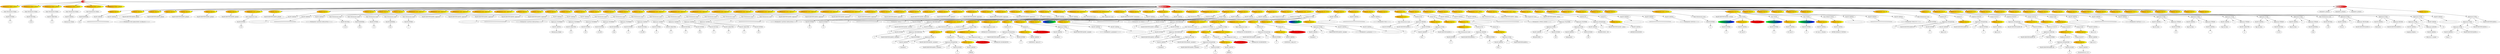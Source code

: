 digraph G { 
raiz[label="Raiz",style="filled", fillcolor="red:white"];
valordeclaracion0[label="Valor Declaracion Global"];
entero0[label="VALOR ENTERO"];
valordeclaracion0->entero0;
entero1[label="5"];
entero0->entero1;
declaracion1[label="Declaracion Global: global1",style="filled", fillcolor="orange:yellow"];
raiz->declaracion1;
declaracion1->valordeclaracion0;
valordeclaracion2[label="Valor Declaracion Global"];
decimal2[label="VALOR DECIMAL"];
valordeclaracion2->decimal2;
decimal3[label="10.45"];
decimal2->decimal3;
declaracion3[label="Declaracion Global: global2",style="filled", fillcolor="orange:yellow"];
raiz->declaracion3;
declaracion3->valordeclaracion2;
valordeclaracion4[label="Valor Declaracion Global"];
caracter4[label="VALOR CARACTER"];
valordeclaracion4->caracter4;
caracter5[label="A"];
caracter4->caracter5;
declaracion5[label="Declaracion Global: global3",style="filled", fillcolor="orange:yellow"];
raiz->declaracion5;
declaracion5->valordeclaracion4;
valordeclaracion6[label="Valor Declaracion Global"];
cadena6[label="VALOR CADENA"];
valordeclaracion6->cadena6;
cadena7[label="Declaracion Global"];
cadena6->cadena7;
declaracion7[label="Declaracion Global: global4",style="filled", fillcolor="orange:yellow"];
raiz->declaracion7;
declaracion7->valordeclaracion6;
valordeclaracion8[label="Valor Declaracion Global"];
bandera8[label="VALOR BANDERA"];
valordeclaracion8->bandera8;
bandera9[label="true"];
bandera8->bandera9;
declaracion9[label="Declaracion Global: global5",style="filled", fillcolor="orange:yellow"];
raiz->declaracion9;
declaracion9->valordeclaracion8;
declaracion10[label="Declaracion Global: global6",style="filled", fillcolor="orange:yellow"];
raiz->declaracion10;
main[label="Metodo Exec: main",style="filled", fillcolor="white:red"];
raiz->main;
imprimir0[label="Funcion Imprimir",style="filled", fillcolor="orange:yellow"];
main->imprimir0;
cadena10[label="VALOR CADENA"];
imprimir0->cadena10;
cadena11[label="*********************************************"];
cadena10->cadena11;
imprimir1[label="Funcion Imprimir",style="filled", fillcolor="orange:yellow"];
main->imprimir1;
cadena12[label="VALOR CADENA"];
imprimir1->cadena12;
cadena13[label="<<<<<PROBANDO DECLARACIONES GLOBALES>>>>>"];
cadena12->cadena13;
imprimir2[label="Funcion Imprimir",style="filled", fillcolor="orange:yellow"];
main->imprimir2;
identificador14[label="VALOR IDENTIFICADOR: global1"];
imprimir2->identificador14;
imprimir3[label="Funcion Imprimir",style="filled", fillcolor="orange:yellow"];
main->imprimir3;
identificador15[label="VALOR IDENTIFICADOR: global2"];
imprimir3->identificador15;
imprimir4[label="Funcion Imprimir",style="filled", fillcolor="orange:yellow"];
main->imprimir4;
identificador16[label="VALOR IDENTIFICADOR: global3"];
imprimir4->identificador16;
imprimir5[label="Funcion Imprimir",style="filled", fillcolor="orange:yellow"];
main->imprimir5;
identificador17[label="VALOR IDENTIFICADOR: global4"];
imprimir5->identificador17;
imprimir6[label="Funcion Imprimir",style="filled", fillcolor="orange:yellow"];
main->imprimir6;
identificador18[label="VALOR IDENTIFICADOR: global5"];
imprimir6->identificador18;
valorasignacion0[label="Valor Asignacion Local"];
entero19[label="VALOR ENTERO"];
valorasignacion0->entero19;
entero20[label="123"];
entero19->entero20;
asignacion1[label="Asignacion Local: global6",style="filled", fillcolor="orange:yellow"];
main->asignacion1;
asignacion1->valorasignacion0;
imprimir7[label="Funcion Imprimir",style="filled", fillcolor="orange:yellow"];
main->imprimir7;
identificador21[label="VALOR IDENTIFICADOR: global6"];
imprimir7->identificador21;
imprimir8[label="Funcion Imprimir",style="filled", fillcolor="orange:yellow"];
main->imprimir8;
cadena22[label="VALOR CADENA"];
imprimir8->cadena22;
cadena23[label="---------------------------------------------"];
cadena22->cadena23;
imprimir9[label="Funcion Imprimir",style="filled", fillcolor="orange:yellow"];
main->imprimir9;
imprimir10[label="Funcion Imprimir",style="filled", fillcolor="orange:yellow"];
main->imprimir10;
cadena24[label="VALOR CADENA"];
imprimir10->cadena24;
cadena25[label="*********************************************"];
cadena24->cadena25;
imprimir11[label="Funcion Imprimir",style="filled", fillcolor="orange:yellow"];
main->imprimir11;
cadena26[label="VALOR CADENA"];
imprimir11->cadena26;
cadena27[label="<<<<<PROBANDO CASTEOS IMPLICITOS>>>>>"];
cadena26->cadena27;
valordeclaracion11[label="Valor Declaracion Local"];
decimal28[label="VALOR DECIMAL"];
valordeclaracion11->decimal28;
decimal29[label="5.124"];
decimal28->decimal29;
declaracion12[label="Declaracion Local: implicito1",style="filled", fillcolor="orange:yellow"];
main->declaracion12;
declaracion12->valordeclaracion11;
valordeclaracion13[label="Valor Declaracion Local"];
bandera30[label="VALOR BANDERA"];
valordeclaracion13->bandera30;
bandera31[label="true"];
bandera30->bandera31;
declaracion14[label="Declaracion Local: implicito2",style="filled", fillcolor="orange:yellow"];
main->declaracion14;
declaracion14->valordeclaracion13;
valordeclaracion15[label="Valor Declaracion Local"];
entero32[label="VALOR ENTERO"];
valordeclaracion15->entero32;
entero33[label="10"];
entero32->entero33;
declaracion16[label="Declaracion Local: implicito3",style="filled", fillcolor="orange:yellow"];
main->declaracion16;
declaracion16->valordeclaracion15;
valordeclaracion17[label="Valor Declaracion Local"];
bandera34[label="VALOR BANDERA"];
valordeclaracion17->bandera34;
bandera35[label="true"];
bandera34->bandera35;
declaracion18[label="Declaracion Local: implicito4",style="filled", fillcolor="orange:yellow"];
main->declaracion18;
declaracion18->valordeclaracion17;
valordeclaracion19[label="Valor Declaracion Local"];
entero36[label="VALOR ENTERO"];
valordeclaracion19->entero36;
entero37[label="1"];
entero36->entero37;
declaracion20[label="Declaracion Local: implicito5",style="filled", fillcolor="orange:yellow"];
main->declaracion20;
declaracion20->valordeclaracion19;
imprimir12[label="Funcion Imprimir",style="filled", fillcolor="orange:yellow"];
main->imprimir12;
identificador38[label="VALOR IDENTIFICADOR: implicito1"];
imprimir12->identificador38;
imprimir13[label="Funcion Imprimir",style="filled", fillcolor="orange:yellow"];
main->imprimir13;
identificador39[label="VALOR IDENTIFICADOR: implicito2"];
imprimir13->identificador39;
imprimir14[label="Funcion Imprimir",style="filled", fillcolor="orange:yellow"];
main->imprimir14;
identificador40[label="VALOR IDENTIFICADOR: implicito3"];
imprimir14->identificador40;
imprimir15[label="Funcion Imprimir",style="filled", fillcolor="orange:yellow"];
main->imprimir15;
identificador41[label="VALOR IDENTIFICADOR: implicito4"];
imprimir15->identificador41;
imprimir16[label="Funcion Imprimir",style="filled", fillcolor="orange:yellow"];
main->imprimir16;
identificador42[label="VALOR IDENTIFICADOR: implicito5"];
imprimir16->identificador42;
imprimir17[label="Funcion Imprimir",style="filled", fillcolor="orange:yellow"];
main->imprimir17;
cadena43[label="VALOR CADENA"];
imprimir17->cadena43;
cadena44[label="---------------------------------------------"];
cadena43->cadena44;
imprimir18[label="Funcion Imprimir",style="filled", fillcolor="orange:yellow"];
main->imprimir18;
imprimir19[label="Funcion Imprimir",style="filled", fillcolor="orange:yellow"];
main->imprimir19;
cadena45[label="VALOR CADENA"];
imprimir19->cadena45;
cadena46[label="*********************************************"];
cadena45->cadena46;
imprimir20[label="Funcion Imprimir",style="filled", fillcolor="orange:yellow"];
main->imprimir20;
cadena47[label="VALOR CADENA"];
imprimir20->cadena47;
cadena48[label="<<<<<PROBANDO CASTEOS EXPLICITOS>>>>>"];
cadena47->cadena48;
valordeclaracion21[label="Valor Declaracion Local"];
tostring49[label="Operacion TOSTRING"];
valordeclaracion21->tostring49;
cadena50[label="VALOR CADENA"];
tostring49->cadena50;
cadena51[label="Declaracion Global"];
cadena50->cadena51;
declaracion22[label="Declaracion Local: explicito1",style="filled", fillcolor="orange:yellow"];
main->declaracion22;
declaracion22->valordeclaracion21;
valordeclaracion23[label="Valor Declaracion Local"];
tostring52[label="Operacion TOSTRING"];
valordeclaracion23->tostring52;
caracter53[label="VALOR CARACTER"];
tostring52->caracter53;
caracter54[label="B"];
caracter53->caracter54;
declaracion24[label="Declaracion Local: explicito2",style="filled", fillcolor="orange:yellow"];
main->declaracion24;
declaracion24->valordeclaracion23;
valordeclaracion25[label="Valor Declaracion Local"];
tostring55[label="Operacion TOSTRING"];
valordeclaracion25->tostring55;
entero56[label="VALOR ENTERO"];
tostring55->entero56;
entero57[label="123"];
entero56->entero57;
declaracion26[label="Declaracion Local: explicito3",style="filled", fillcolor="orange:yellow"];
main->declaracion26;
declaracion26->valordeclaracion25;
valordeclaracion27[label="Valor Declaracion Local"];
tostring58[label="Operacion TOSTRING"];
valordeclaracion27->tostring58;
decimal59[label="VALOR DECIMAL"];
tostring58->decimal59;
decimal60[label="123.456"];
decimal59->decimal60;
declaracion28[label="Declaracion Local: explicito4",style="filled", fillcolor="orange:yellow"];
main->declaracion28;
declaracion28->valordeclaracion27;
valordeclaracion29[label="Valor Declaracion Local"];
tostring61[label="Operacion TOSTRING"];
valordeclaracion29->tostring61;
bandera62[label="VALOR BANDERA"];
tostring61->bandera62;
bandera63[label="true"];
bandera62->bandera63;
declaracion30[label="Declaracion Local: explicito5",style="filled", fillcolor="orange:yellow"];
main->declaracion30;
declaracion30->valordeclaracion29;
valordeclaracion31[label="Valor Declaracion Local"];
casteo64[label="Operacion CASTEO"];
valordeclaracion31->casteo64;
entero65[label="VALOR ENTERO"];
casteo64->entero65;
entero66[label="0"];
entero65->entero66;
decimal67[label="VALOR DECIMAL"];
casteo64->decimal67;
decimal68[label="123.456"];
decimal67->decimal68;
declaracion32[label="Declaracion Local: explicito6",style="filled", fillcolor="orange:yellow"];
main->declaracion32;
declaracion32->valordeclaracion31;
valordeclaracion33[label="Valor Declaracion Local"];
casteo69[label="Operacion CASTEO"];
valordeclaracion33->casteo69;
entero70[label="VALOR ENTERO"];
casteo69->entero70;
entero71[label="0"];
entero70->entero71;
caracter72[label="VALOR CARACTER"];
casteo69->caracter72;
caracter73[label="C"];
caracter72->caracter73;
declaracion34[label="Declaracion Local: explicito7",style="filled", fillcolor="orange:yellow"];
main->declaracion34;
declaracion34->valordeclaracion33;
valordeclaracion35[label="Valor Declaracion Local"];
casteo74[label="Operacion CASTEO"];
valordeclaracion35->casteo74;
decimal75[label="VALOR DECIMAL"];
casteo74->decimal75;
decimal76[label="0"];
decimal75->decimal76;
entero77[label="VALOR ENTERO"];
casteo74->entero77;
entero78[label="123"];
entero77->entero78;
declaracion36[label="Declaracion Local: explicito8",style="filled", fillcolor="orange:yellow"];
main->declaracion36;
declaracion36->valordeclaracion35;
valordeclaracion37[label="Valor Declaracion Local"];
casteo79[label="Operacion CASTEO"];
valordeclaracion37->casteo79;
decimal80[label="VALOR DECIMAL"];
casteo79->decimal80;
decimal81[label="0"];
decimal80->decimal81;
caracter82[label="VALOR CARACTER"];
casteo79->caracter82;
caracter83[label="C"];
caracter82->caracter83;
declaracion38[label="Declaracion Local: explicito9",style="filled", fillcolor="orange:yellow"];
main->declaracion38;
declaracion38->valordeclaracion37;
valordeclaracion39[label="Valor Declaracion Local"];
casteo84[label="Operacion CASTEO"];
valordeclaracion39->casteo84;
caracter85[label="VALOR CARACTER"];
casteo84->caracter85;
caracter86[label="0"];
caracter85->caracter86;
entero87[label="VALOR ENTERO"];
casteo84->entero87;
entero88[label="125"];
entero87->entero88;
declaracion40[label="Declaracion Local: explicito10",style="filled", fillcolor="orange:yellow"];
main->declaracion40;
declaracion40->valordeclaracion39;
imprimir21[label="Funcion Imprimir",style="filled", fillcolor="orange:yellow"];
main->imprimir21;
identificador89[label="VALOR IDENTIFICADOR: explicito1"];
imprimir21->identificador89;
imprimir22[label="Funcion Imprimir",style="filled", fillcolor="orange:yellow"];
main->imprimir22;
identificador90[label="VALOR IDENTIFICADOR: explicito2"];
imprimir22->identificador90;
imprimir23[label="Funcion Imprimir",style="filled", fillcolor="orange:yellow"];
main->imprimir23;
identificador91[label="VALOR IDENTIFICADOR: explicito3"];
imprimir23->identificador91;
imprimir24[label="Funcion Imprimir",style="filled", fillcolor="orange:yellow"];
main->imprimir24;
identificador92[label="VALOR IDENTIFICADOR: explicito4"];
imprimir24->identificador92;
imprimir25[label="Funcion Imprimir",style="filled", fillcolor="orange:yellow"];
main->imprimir25;
identificador93[label="VALOR IDENTIFICADOR: explicito5"];
imprimir25->identificador93;
imprimir26[label="Funcion Imprimir",style="filled", fillcolor="orange:yellow"];
main->imprimir26;
identificador94[label="VALOR IDENTIFICADOR: explicito6"];
imprimir26->identificador94;
imprimir27[label="Funcion Imprimir",style="filled", fillcolor="orange:yellow"];
main->imprimir27;
identificador95[label="VALOR IDENTIFICADOR: explicito7"];
imprimir27->identificador95;
imprimir28[label="Funcion Imprimir",style="filled", fillcolor="orange:yellow"];
main->imprimir28;
identificador96[label="VALOR IDENTIFICADOR: explicito8"];
imprimir28->identificador96;
imprimir29[label="Funcion Imprimir",style="filled", fillcolor="orange:yellow"];
main->imprimir29;
identificador97[label="VALOR IDENTIFICADOR: explicito9"];
imprimir29->identificador97;
imprimir30[label="Funcion Imprimir",style="filled", fillcolor="orange:yellow"];
main->imprimir30;
identificador98[label="VALOR IDENTIFICADOR: explicito10"];
imprimir30->identificador98;
imprimir31[label="Funcion Imprimir",style="filled", fillcolor="orange:yellow"];
main->imprimir31;
cadena99[label="VALOR CADENA"];
imprimir31->cadena99;
cadena100[label="---------------------------------------------"];
cadena99->cadena100;
imprimir32[label="Funcion Imprimir",style="filled", fillcolor="orange:yellow"];
main->imprimir32;
imprimir33[label="Funcion Imprimir",style="filled", fillcolor="orange:yellow"];
main->imprimir33;
cadena101[label="VALOR CADENA"];
imprimir33->cadena101;
cadena102[label="*********************************************"];
cadena101->cadena102;
imprimir34[label="Funcion Imprimir",style="filled", fillcolor="orange:yellow"];
main->imprimir34;
cadena103[label="VALOR CADENA"];
imprimir34->cadena103;
cadena104[label="<<<<<PROBANDO CASTEOS EXPLICITOS>>>>>"];
cadena103->cadena104;
valordeclaracion41[label="Valor Declaracion Local"];
entero105[label="VALOR ENTERO"];
valordeclaracion41->entero105;
entero106[label="10"];
entero105->entero106;
declaracion42[label="Declaracion Local: insensitive",style="filled", fillcolor="orange:yellow"];
main->declaracion42;
declaracion42->valordeclaracion41;
valorasignacion2[label="Valor Asignacion Local"];
entero107[label="VALOR ENTERO"];
valorasignacion2->entero107;
entero108[label="15"];
entero107->entero108;
asignacion3[label="Asignacion Local: INSENSITIVE",style="filled", fillcolor="orange:yellow"];
main->asignacion3;
asignacion3->valorasignacion2;
imprimir35[label="Funcion Imprimir",style="filled", fillcolor="orange:yellow"];
main->imprimir35;
identificador109[label="VALOR IDENTIFICADOR: insensitive"];
imprimir35->identificador109;
imprimir36[label="Funcion Imprimir",style="filled", fillcolor="orange:yellow"];
main->imprimir36;
cadena110[label="VALOR CADENA"];
imprimir36->cadena110;
cadena111[label="---------------------------------------------"];
cadena110->cadena111;
imprimir37[label="Funcion Imprimir",style="filled", fillcolor="orange:yellow"];
main->imprimir37;
imprimir38[label="Funcion Imprimir",style="filled", fillcolor="orange:yellow"];
main->imprimir38;
cadena112[label="VALOR CADENA"];
imprimir38->cadena112;
cadena113[label="*********************************************"];
cadena112->cadena113;
imprimir39[label="Funcion Imprimir",style="filled", fillcolor="orange:yellow"];
main->imprimir39;
cadena114[label="VALOR CADENA"];
imprimir39->cadena114;
cadena115[label="<<<<<PROBANDO WHILE>>>>>"];
cadena114->cadena115;
imprimir40[label="Funcion Imprimir",style="filled", fillcolor="orange:yellow"];
main->imprimir40;
valordeclaracion43[label="Valor Declaracion Local"];
entero116[label="VALOR ENTERO"];
valordeclaracion43->entero116;
entero117[label="0"];
entero116->entero117;
declaracion44[label="Declaracion Local: contador",style="filled", fillcolor="orange:yellow"];
main->declaracion44;
declaracion44->valordeclaracion43;
while0[label="Instruccion WHILE",style="filled", fillcolor="orange:yellow"];
main->while0;
condicionwhile0[label="Condicion While"];
while0->condicionwhile0;
menorigual118[label="Operacion MENORIGUAL"];
condicionwhile0->menorigual118;
identificador119[label="VALOR IDENTIFICADOR: contador"];
menorigual118->identificador119;
operando0[label="<="];
menorigual118->operando0;
entero120[label="VALOR ENTERO"];
menorigual118->entero120;
entero121[label="5"];
entero120->entero121;
cuerpowhile0[label="Cuerpo While"];
while0->cuerpowhile0;
valordeclaracion45[label="Valor Declaracion Local"];
entero122[label="VALOR ENTERO"];
valordeclaracion45->entero122;
entero123[label="0"];
entero122->entero123;
declaracion46[label="Declaracion Local: contador2",style="filled", fillcolor="orange:yellow"];
cuerpowhile0->declaracion46;
declaracion46->valordeclaracion45;
while1[label="Instruccion WHILE",style="filled", fillcolor="orange:yellow"];
cuerpowhile0->while1;
condicionwhile1[label="Condicion While"];
while1->condicionwhile1;
menorigual124[label="Operacion MENORIGUAL"];
condicionwhile1->menorigual124;
identificador125[label="VALOR IDENTIFICADOR: contador2"];
menorigual124->identificador125;
operando1[label="<="];
menorigual124->operando1;
entero126[label="VALOR ENTERO"];
menorigual124->entero126;
entero127[label="5"];
entero126->entero127;
cuerpowhile1[label="Cuerpo While"];
while1->cuerpowhile1;
imprimir41[label="Funcion Imprimir",style="filled", fillcolor="orange:yellow"];
cuerpowhile1->imprimir41;
suma128[label="Operacion SUMA"];
imprimir41->suma128;
cadena129[label="VALOR CADENA"];
suma128->cadena129;
cadena130[label="Contador2: "];
cadena129->cadena130;
operando2[label="+"];
suma128->operando2;
identificador131[label="VALOR IDENTIFICADOR: contador2"];
suma128->identificador131;
if0[label="Instruccion IF",style="filled", fillcolor="orange:yellow"];
cuerpowhile1->if0;
condicionif0[label="Condicion IF"];
if0->condicionif0;
igualigual132[label="Operacion IGUALIGUAL"];
condicionif0->igualigual132;
identificador133[label="VALOR IDENTIFICADOR: contador2"];
igualigual132->identificador133;
operando3[label="=="];
igualigual132->operando3;
entero134[label="VALOR ENTERO"];
igualigual132->entero134;
entero135[label="2"];
entero134->entero135;
cuerpoif0[label="Cuerpo IF"];
if0->cuerpoif0;
imprimir42[label="Funcion Imprimir",style="filled", fillcolor="orange:yellow"];
cuerpoif0->imprimir42;
cadena136[label="VALOR CADENA"];
imprimir42->cadena136;
cadena137[label="BREAK"];
cadena136->cadena137;
break0[label="Instruccion BREAK",style="filled", fillcolor="red"];
cuerpoif0->break0;
valorasignacion4[label="Valor Asignacion Local"];
incremento138[label="OPERACION INCREMENTO"];
valorasignacion4->incremento138;
asignacion5[label="Asignacion Local: contador2",style="filled", fillcolor="orange:yellow"];
cuerpowhile1->asignacion5;
asignacion5->valorasignacion4;
valorasignacion6[label="Valor Asignacion Local"];
incremento139[label="OPERACION INCREMENTO"];
valorasignacion6->incremento139;
asignacion7[label="Asignacion Local: contador",style="filled", fillcolor="orange:yellow"];
cuerpowhile0->asignacion7;
asignacion7->valorasignacion6;
if1[label="Instruccion IF",style="filled", fillcolor="orange:yellow"];
cuerpowhile0->if1;
condicionif1[label="Condicion IF"];
if1->condicionif1;
igualigual140[label="Operacion IGUALIGUAL"];
condicionif1->igualigual140;
identificador141[label="VALOR IDENTIFICADOR: contador"];
igualigual140->identificador141;
operando4[label="=="];
igualigual140->operando4;
entero142[label="VALOR ENTERO"];
igualigual140->entero142;
entero143[label="3"];
entero142->entero143;
cuerpoif1[label="Cuerpo IF"];
if1->cuerpoif1;
imprimir43[label="Funcion Imprimir",style="filled", fillcolor="orange:yellow"];
cuerpoif1->imprimir43;
cadena144[label="VALOR CADENA"];
imprimir43->cadena144;
cadena145[label="CONTINUE, Salta el 3"];
cadena144->cadena145;
continue0[label="Instruccion CONTINUE",style="filled", fillcolor="red"];
cuerpoif1->continue0;
imprimir44[label="Funcion Imprimir",style="filled", fillcolor="orange:yellow"];
cuerpowhile0->imprimir44;
suma146[label="Operacion SUMA"];
imprimir44->suma146;
cadena147[label="VALOR CADENA"];
suma146->cadena147;
cadena148[label="Contador1: "];
cadena147->cadena148;
operando5[label="+"];
suma146->operando5;
identificador149[label="VALOR IDENTIFICADOR: contador"];
suma146->identificador149;
imprimir45[label="Funcion Imprimir",style="filled", fillcolor="orange:yellow"];
cuerpowhile0->imprimir45;
cadena150[label="VALOR CADENA"];
imprimir45->cadena150;
cadena151[label="<<<<<PROBANDO LLAMADAS>>>>>"];
cadena150->cadena151;
llamada0[label="Llamada: primero",style="filled", fillcolor="blue:green"];
cuerpowhile0->llamada0;
imprimir46[label="Funcion Imprimir",style="filled", fillcolor="orange:yellow"];
cuerpowhile0->imprimir46;
cadena152[label="VALOR CADENA"];
imprimir46->cadena152;
cadena153[label="---------------------------------------------"];
cadena152->cadena153;
imprimir47[label="Funcion Imprimir",style="filled", fillcolor="orange:yellow"];
main->imprimir47;
cadena154[label="VALOR CADENA"];
imprimir47->cadena154;
cadena155[label="---------------------------------------------"];
cadena154->cadena155;
imprimir48[label="Funcion Imprimir",style="filled", fillcolor="orange:yellow"];
main->imprimir48;
cadena156[label="VALOR CADENA"];
imprimir48->cadena156;
cadena157[label="*********************************************"];
cadena156->cadena157;
imprimir49[label="Funcion Imprimir",style="filled", fillcolor="orange:yellow"];
main->imprimir49;
cadena158[label="VALOR CADENA"];
imprimir49->cadena158;
cadena159[label="<<<<<PROBANDO DO WHILE>>>>>"];
cadena158->cadena159;
imprimir50[label="Funcion Imprimir",style="filled", fillcolor="orange:yellow"];
main->imprimir50;
valorasignacion8[label="Valor Asignacion Local"];
entero160[label="VALOR ENTERO"];
valorasignacion8->entero160;
entero161[label="0"];
entero160->entero161;
asignacion9[label="Asignacion Local: contador",style="filled", fillcolor="orange:yellow"];
main->asignacion9;
asignacion9->valorasignacion8;
dowhile0[label="Instruccion DO WHILE",style="filled", fillcolor="orange:yellow"];
main->dowhile0;
condiciondowhile0[label="Condicion Do While"];
dowhile0->condiciondowhile0;
menorigual162[label="Operacion MENORIGUAL"];
condiciondowhile0->menorigual162;
identificador163[label="VALOR IDENTIFICADOR: contador"];
menorigual162->identificador163;
operando6[label="<="];
menorigual162->operando6;
entero164[label="VALOR ENTERO"];
menorigual162->entero164;
entero165[label="5"];
entero164->entero165;
cuerpodowhilee0[label="Cuerpo Do While"];
dowhile0->cuerpodowhilee0;
valordeclaracion47[label="Valor Declaracion Local"];
entero166[label="VALOR ENTERO"];
valordeclaracion47->entero166;
entero167[label="0"];
entero166->entero167;
declaracion48[label="Declaracion Local: contador2",style="filled", fillcolor="orange:yellow"];
cuerpodowhilee0->declaracion48;
declaracion48->valordeclaracion47;
dowhile1[label="Instruccion DO WHILE",style="filled", fillcolor="orange:yellow"];
cuerpodowhilee0->dowhile1;
condiciondowhile1[label="Condicion Do While"];
dowhile1->condiciondowhile1;
menorigual168[label="Operacion MENORIGUAL"];
condiciondowhile1->menorigual168;
identificador169[label="VALOR IDENTIFICADOR: contador2"];
menorigual168->identificador169;
operando7[label="<="];
menorigual168->operando7;
entero170[label="VALOR ENTERO"];
menorigual168->entero170;
entero171[label="5"];
entero170->entero171;
cuerpodowhilee1[label="Cuerpo Do While"];
dowhile1->cuerpodowhilee1;
imprimir51[label="Funcion Imprimir",style="filled", fillcolor="orange:yellow"];
cuerpodowhilee1->imprimir51;
suma172[label="Operacion SUMA"];
imprimir51->suma172;
cadena173[label="VALOR CADENA"];
suma172->cadena173;
cadena174[label="Contador2: "];
cadena173->cadena174;
operando8[label="+"];
suma172->operando8;
identificador175[label="VALOR IDENTIFICADOR: contador2"];
suma172->identificador175;
if2[label="Instruccion IF",style="filled", fillcolor="orange:yellow"];
cuerpodowhilee1->if2;
condicionif2[label="Condicion IF"];
if2->condicionif2;
igualigual176[label="Operacion IGUALIGUAL"];
condicionif2->igualigual176;
identificador177[label="VALOR IDENTIFICADOR: contador2"];
igualigual176->identificador177;
operando9[label="=="];
igualigual176->operando9;
entero178[label="VALOR ENTERO"];
igualigual176->entero178;
entero179[label="2"];
entero178->entero179;
cuerpoif2[label="Cuerpo IF"];
if2->cuerpoif2;
imprimir52[label="Funcion Imprimir",style="filled", fillcolor="orange:yellow"];
cuerpoif2->imprimir52;
cadena180[label="VALOR CADENA"];
imprimir52->cadena180;
cadena181[label="BREAK"];
cadena180->cadena181;
break1[label="Instruccion BREAK",style="filled", fillcolor="red"];
cuerpoif2->break1;
valorasignacion10[label="Valor Asignacion Local"];
incremento182[label="OPERACION INCREMENTO"];
valorasignacion10->incremento182;
asignacion11[label="Asignacion Local: contador2",style="filled", fillcolor="orange:yellow"];
cuerpodowhilee1->asignacion11;
asignacion11->valorasignacion10;
valorasignacion12[label="Valor Asignacion Local"];
incremento183[label="OPERACION INCREMENTO"];
valorasignacion12->incremento183;
asignacion13[label="Asignacion Local: contador",style="filled", fillcolor="orange:yellow"];
cuerpodowhilee0->asignacion13;
asignacion13->valorasignacion12;
if3[label="Instruccion IF",style="filled", fillcolor="orange:yellow"];
cuerpodowhilee0->if3;
condicionif3[label="Condicion IF"];
if3->condicionif3;
igualigual184[label="Operacion IGUALIGUAL"];
condicionif3->igualigual184;
identificador185[label="VALOR IDENTIFICADOR: contador"];
igualigual184->identificador185;
operando10[label="=="];
igualigual184->operando10;
entero186[label="VALOR ENTERO"];
igualigual184->entero186;
entero187[label="3"];
entero186->entero187;
cuerpoif3[label="Cuerpo IF"];
if3->cuerpoif3;
imprimir53[label="Funcion Imprimir",style="filled", fillcolor="orange:yellow"];
cuerpoif3->imprimir53;
cadena188[label="VALOR CADENA"];
imprimir53->cadena188;
cadena189[label="CONTINUE, Salta el 3"];
cadena188->cadena189;
continue1[label="Instruccion CONTINUE",style="filled", fillcolor="red"];
cuerpoif3->continue1;
imprimir54[label="Funcion Imprimir",style="filled", fillcolor="orange:yellow"];
cuerpodowhilee0->imprimir54;
suma190[label="Operacion SUMA"];
imprimir54->suma190;
cadena191[label="VALOR CADENA"];
suma190->cadena191;
cadena192[label="Contador1: "];
cadena191->cadena192;
operando11[label="+"];
suma190->operando11;
identificador193[label="VALOR IDENTIFICADOR: contador"];
suma190->identificador193;
imprimir55[label="Funcion Imprimir",style="filled", fillcolor="orange:yellow"];
cuerpodowhilee0->imprimir55;
cadena194[label="VALOR CADENA"];
imprimir55->cadena194;
cadena195[label="<<<<<PROBANDO LLAMADAS>>>>>"];
cadena194->cadena195;
llamada1[label="Llamada: primero",style="filled", fillcolor="blue:green"];
cuerpodowhilee0->llamada1;
imprimir56[label="Funcion Imprimir",style="filled", fillcolor="orange:yellow"];
cuerpodowhilee0->imprimir56;
cadena196[label="VALOR CADENA"];
imprimir56->cadena196;
cadena197[label="---------------------------------------------"];
cadena196->cadena197;
imprimir57[label="Funcion Imprimir",style="filled", fillcolor="orange:yellow"];
main->imprimir57;
cadena198[label="VALOR CADENA"];
imprimir57->cadena198;
cadena199[label="---------------------------------------------"];
cadena198->cadena199;
imprimir58[label="Funcion Imprimir",style="filled", fillcolor="orange:yellow"];
main->imprimir58;
cadena200[label="VALOR CADENA"];
imprimir58->cadena200;
cadena201[label="*********************************************"];
cadena200->cadena201;
imprimir59[label="Funcion Imprimir",style="filled", fillcolor="orange:yellow"];
main->imprimir59;
cadena202[label="VALOR CADENA"];
imprimir59->cadena202;
cadena203[label="<<<<<PROBANDO FOR>>>>>"];
cadena202->cadena203;
imprimir60[label="Funcion Imprimir",style="filled", fillcolor="orange:yellow"];
main->imprimir60;
for0[label="Instruccion FOR",style="filled", fillcolor="orange:yellow"];
main->for0;
valordeclaracion49[label="Valor Declaracion Local"];
entero204[label="VALOR ENTERO"];
valordeclaracion49->entero204;
entero205[label="0"];
entero204->entero205;
declaracion50[label="Declaracion Local: x",style="filled", fillcolor="orange:yellow"];
for0->declaracion50;
declaracion50->valordeclaracion49;
condicionfor0[label="Condicion For"];
for0->condicionfor0;
menor206[label="Operacion MENOR"];
condicionfor0->menor206;
identificador207[label="VALOR IDENTIFICADOR: x"];
menor206->identificador207;
operando12[label="<"];
menor206->operando12;
entero208[label="VALOR ENTERO"];
menor206->entero208;
entero209[label="5"];
entero208->entero209;
cuerpofor0[label="Cuerpo For"];
for0->cuerpofor0;
imprimir61[label="Funcion Imprimir",style="filled", fillcolor="orange:yellow"];
cuerpofor0->imprimir61;
suma210[label="Operacion SUMA"];
imprimir61->suma210;
cadena211[label="VALOR CADENA"];
suma210->cadena211;
cadena212[label="For1: "];
cadena211->cadena212;
operando13[label="+"];
suma210->operando13;
identificador213[label="VALOR IDENTIFICADOR: x"];
suma210->identificador213;
imprimir62[label="Funcion Imprimir",style="filled", fillcolor="orange:yellow"];
cuerpofor0->imprimir62;
for1[label="Instruccion FOR",style="filled", fillcolor="orange:yellow"];
cuerpofor0->for1;
valordeclaracion51[label="Valor Declaracion Local"];
entero214[label="VALOR ENTERO"];
valordeclaracion51->entero214;
entero215[label="0"];
entero214->entero215;
declaracion52[label="Declaracion Local: y",style="filled", fillcolor="orange:yellow"];
for1->declaracion52;
declaracion52->valordeclaracion51;
condicionfor1[label="Condicion For"];
for1->condicionfor1;
menor216[label="Operacion MENOR"];
condicionfor1->menor216;
identificador217[label="VALOR IDENTIFICADOR: y"];
menor216->identificador217;
operando14[label="<"];
menor216->operando14;
entero218[label="VALOR ENTERO"];
menor216->entero218;
entero219[label="5"];
entero218->entero219;
cuerpofor2[label="Cuerpo For"];
for1->cuerpofor2;
imprimir63[label="Funcion Imprimir",style="filled", fillcolor="orange:yellow"];
cuerpofor2->imprimir63;
suma220[label="Operacion SUMA"];
imprimir63->suma220;
cadena221[label="VALOR CADENA"];
suma220->cadena221;
cadena222[label="For2: "];
cadena221->cadena222;
operando15[label="+"];
suma220->operando15;
identificador223[label="VALOR IDENTIFICADOR: y"];
suma220->identificador223;
imprimir64[label="Funcion Imprimir",style="filled", fillcolor="orange:yellow"];
main->imprimir64;
cadena224[label="VALOR CADENA"];
imprimir64->cadena224;
cadena225[label="---------------------------------------------"];
cadena224->cadena225;
imprimir65[label="Funcion Imprimir",style="filled", fillcolor="orange:yellow"];
main->imprimir65;
cadena226[label="VALOR CADENA"];
imprimir65->cadena226;
cadena227[label="*********************************************"];
cadena226->cadena227;
imprimir66[label="Funcion Imprimir",style="filled", fillcolor="orange:yellow"];
main->imprimir66;
cadena228[label="VALOR CADENA"];
imprimir66->cadena228;
cadena229[label="<<<<<PROBANDO UPPER LOWER>>>>>"];
cadena228->cadena229;
imprimir67[label="Funcion Imprimir",style="filled", fillcolor="orange:yellow"];
main->imprimir67;
valordeclaracion53[label="Valor Declaracion Local"];
lower230[label="Operacion TOLOWER"];
valordeclaracion53->lower230;
suma231[label="Operacion SUMA"];
lower230->suma231;
cadena232[label="VALOR CADENA"];
suma231->cadena232;
cadena233[label="HOLAMUNDO: "];
cadena232->cadena233;
operando16[label="+"];
suma231->operando16;
entero234[label="VALOR ENTERO"];
suma231->entero234;
entero235[label="100"];
entero234->entero235;
declaracion54[label="Declaracion Local: cadena",style="filled", fillcolor="orange:yellow"];
main->declaracion54;
declaracion54->valordeclaracion53;
imprimir68[label="Funcion Imprimir",style="filled", fillcolor="orange:yellow"];
main->imprimir68;
identificador236[label="VALOR IDENTIFICADOR: cadena"];
imprimir68->identificador236;
valorasignacion14[label="Valor Asignacion Local"];
upper237[label="Operacion TOUPPER"];
valorasignacion14->upper237;
suma238[label="Operacion SUMA"];
upper237->suma238;
cadena239[label="VALOR CADENA"];
suma238->cadena239;
cadena240[label="holamundo2: "];
cadena239->cadena240;
operando17[label="+"];
suma238->operando17;
entero241[label="VALOR ENTERO"];
suma238->entero241;
entero242[label="100"];
entero241->entero242;
asignacion15[label="Asignacion Local: cadena",style="filled", fillcolor="orange:yellow"];
main->asignacion15;
asignacion15->valorasignacion14;
imprimir69[label="Funcion Imprimir",style="filled", fillcolor="orange:yellow"];
main->imprimir69;
identificador243[label="VALOR IDENTIFICADOR: cadena"];
imprimir69->identificador243;
if4[label="Instruccion IF",style="filled", fillcolor="orange:yellow"];
main->if4;
condicionif4[label="Condicion IF"];
if4->condicionif4;
igualigual244[label="Operacion IGUALIGUAL"];
condicionif4->igualigual244;
cadena245[label="VALOR CADENA"];
igualigual244->cadena245;
cadena246[label="HOLAMUNDO2: 100"];
cadena245->cadena246;
operando18[label="=="];
igualigual244->operando18;
identificador247[label="VALOR IDENTIFICADOR: cadena"];
igualigual244->identificador247;
cuerpoif4[label="Cuerpo IF"];
if4->cuerpoif4;
imprimir70[label="Funcion Imprimir",style="filled", fillcolor="orange:yellow"];
cuerpoif4->imprimir70;
cadena248[label="VALOR CADENA"];
imprimir70->cadena248;
cadena249[label="AWEBOOOOOOOOOO"];
cadena248->cadena249;
imprimir71[label="Funcion Imprimir",style="filled", fillcolor="orange:yellow"];
main->imprimir71;
cadena250[label="VALOR CADENA"];
imprimir71->cadena250;
cadena251[label="---------------------------------------------"];
cadena250->cadena251;
imprimir72[label="Funcion Imprimir",style="filled", fillcolor="orange:yellow"];
main->imprimir72;
imprimir73[label="Funcion Imprimir",style="filled", fillcolor="orange:yellow"];
main->imprimir73;
cadena252[label="VALOR CADENA"];
imprimir73->cadena252;
cadena253[label="*********************************************"];
cadena252->cadena253;
imprimir74[label="Funcion Imprimir",style="filled", fillcolor="orange:yellow"];
main->imprimir74;
cadena254[label="VALOR CADENA"];
imprimir74->cadena254;
cadena255[label="<<<<<PROBANDO SWITCH>>>>>"];
cadena254->cadena255;
imprimir75[label="Funcion Imprimir",style="filled", fillcolor="orange:yellow"];
main->imprimir75;
valordeclaracion55[label="Valor Declaracion Local"];
entero256[label="VALOR ENTERO"];
valordeclaracion55->entero256;
entero257[label="3"];
entero256->entero257;
declaracion56[label="Declaracion Local: swtichh",style="filled", fillcolor="orange:yellow"];
main->declaracion56;
declaracion56->valordeclaracion55;
switch0[label="Instruccion SWITCH",style="filled", fillcolor="orange:yellow"];
main->switch0;
identificador258[label="VALOR IDENTIFICADOR: swtichh"];
switch0->identificador258;
entero259[label="VALOR ENTERO"];
condicioncasoSwitch0->entero259;
entero260[label="0"];
entero259->entero260;
casoSwitch0[label="Caso Switch"];
switch0->casoSwitch0;
condicioncasoSwitch0[label="Condicion Caso Switch",style="filled", fillcolor="green:blue"];
casoSwitch0->condicioncasoSwitch0;
imprimir76[label="Funcion Imprimir",style="filled", fillcolor="orange:yellow"];
casoSwitch0->imprimir76;
cadena261[label="VALOR CADENA"];
imprimir76->cadena261;
cadena262[label="Es Caso 0"];
cadena261->cadena262;
break2[label="Instruccion BREAK",style="filled", fillcolor="red"];
casoSwitch0->break2;
entero263[label="VALOR ENTERO"];
condicioncasoSwitch1->entero263;
entero264[label="3"];
entero263->entero264;
casoSwitch1[label="Caso Switch"];
switch0->casoSwitch1;
condicioncasoSwitch1[label="Condicion Caso Switch",style="filled", fillcolor="green:blue"];
casoSwitch1->condicioncasoSwitch1;
imprimir77[label="Funcion Imprimir",style="filled", fillcolor="orange:yellow"];
casoSwitch1->imprimir77;
cadena265[label="VALOR CADENA"];
imprimir77->cadena265;
cadena266[label="Es Caso 3"];
cadena265->cadena266;
entero267[label="VALOR ENTERO"];
condicioncasoSwitch2->entero267;
entero268[label="3"];
entero267->entero268;
casoSwitch2[label="Caso Switch"];
switch0->casoSwitch2;
condicioncasoSwitch2[label="Condicion Caso Switch",style="filled", fillcolor="green:blue"];
casoSwitch2->condicioncasoSwitch2;
imprimir78[label="Funcion Imprimir",style="filled", fillcolor="orange:yellow"];
casoSwitch2->imprimir78;
cadena269[label="VALOR CADENA"];
imprimir78->cadena269;
cadena270[label="Es Caso 3, Otravez"];
cadena269->cadena270;
casoDefault0[label="Caso Default Switch"];
switch0->casoDefault0;
imprimir79[label="Funcion Imprimir",style="filled", fillcolor="orange:yellow"];
casoDefault0->imprimir79;
cadena271[label="VALOR CADENA"];
imprimir79->cadena271;
cadena272[label="ENTRO DEFAULT SWITCH"];
cadena271->cadena272;
imprimir80[label="Funcion Imprimir",style="filled", fillcolor="orange:yellow"];
main->imprimir80;
cadena273[label="VALOR CADENA"];
imprimir80->cadena273;
cadena274[label="---------------------------------------------"];
cadena273->cadena274;
imprimir81[label="Funcion Imprimir",style="filled", fillcolor="orange:yellow"];
main->imprimir81;
imprimir82[label="Funcion Imprimir",style="filled", fillcolor="orange:yellow"];
main->imprimir82;
cadena275[label="VALOR CADENA"];
imprimir82->cadena275;
cadena276[label="*********************************************"];
cadena275->cadena276;
imprimir83[label="Funcion Imprimir",style="filled", fillcolor="orange:yellow"];
main->imprimir83;
cadena277[label="VALOR CADENA"];
imprimir83->cadena277;
cadena278[label="<<<<<PROBANDO TIPOS IF>>>>>"];
cadena277->cadena278;
imprimir84[label="Funcion Imprimir",style="filled", fillcolor="orange:yellow"];
main->imprimir84;
valordeclaracion57[label="Valor Declaracion Local"];
entero279[label="VALOR ENTERO"];
valordeclaracion57->entero279;
entero280[label="3"];
entero279->entero280;
declaracion58[label="Declaracion Local: iff",style="filled", fillcolor="orange:yellow"];
main->declaracion58;
declaracion58->valordeclaracion57;
if5[label="Instruccion IF",style="filled", fillcolor="orange:yellow"];
main->if5;
condicionif5[label="Condicion IF"];
if5->condicionif5;
igualigual281[label="Operacion IGUALIGUAL"];
condicionif5->igualigual281;
identificador282[label="VALOR IDENTIFICADOR: iff"];
igualigual281->identificador282;
operando19[label="=="];
igualigual281->operando19;
entero283[label="VALOR ENTERO"];
igualigual281->entero283;
entero284[label="0"];
entero283->entero284;
cuerpoif5[label="Cuerpo IF"];
if5->cuerpoif5;
imprimir85[label="Funcion Imprimir",style="filled", fillcolor="orange:yellow"];
cuerpoif5->imprimir85;
cadena285[label="VALOR CADENA"];
imprimir85->cadena285;
cadena286[label="Aqui no es"];
cadena285->cadena286;
if6[label="Instruccion ELSE IF",style="filled", fillcolor="orange:yellow"];
main->if6;
condicionif6[label="Condicion ELSE IF"];
if6->condicionif6;
igualigual287[label="Operacion IGUALIGUAL"];
condicionif6->igualigual287;
identificador288[label="VALOR IDENTIFICADOR: iff"];
igualigual287->identificador288;
operando20[label="=="];
igualigual287->operando20;
entero289[label="VALOR ENTERO"];
igualigual287->entero289;
entero290[label="1"];
entero289->entero290;
cuerpoif6[label="Cuerpo ELSE IF"];
if6->cuerpoif6;
imprimir86[label="Funcion Imprimir",style="filled", fillcolor="orange:yellow"];
cuerpoif6->imprimir86;
cadena291[label="VALOR CADENA"];
imprimir86->cadena291;
cadena292[label="Aqui no es"];
cadena291->cadena292;
if7[label="Instruccion ELSE IF",style="filled", fillcolor="orange:yellow"];
main->if7;
condicionif7[label="Condicion ELSE IF"];
if7->condicionif7;
igualigual293[label="Operacion IGUALIGUAL"];
condicionif7->igualigual293;
identificador294[label="VALOR IDENTIFICADOR: iff"];
igualigual293->identificador294;
operando21[label="=="];
igualigual293->operando21;
entero295[label="VALOR ENTERO"];
igualigual293->entero295;
entero296[label="3"];
entero295->entero296;
cuerpoif7[label="Cuerpo ELSE IF"];
if7->cuerpoif7;
if8[label="Instruccion ELSE IF",style="filled", fillcolor="orange:yellow"];
cuerpoif7->if8;
condicionif8[label="Condicion ELSE IF"];
if8->condicionif8;
noigual297[label="Operacion NOIGUAL"];
condicionif8->noigual297;
identificador298[label="VALOR IDENTIFICADOR: iff"];
noigual297->identificador298;
operando22[label="!="];
noigual297->operando22;
entero299[label="VALOR ENTERO"];
noigual297->entero299;
entero300[label="5"];
entero299->entero300;
cuerpoif8[label="Cuerpo ELSE IF"];
if8->cuerpoif8;
if9[label="Instruccion ELSE IF",style="filled", fillcolor="orange:yellow"];
cuerpoif8->if9;
condicionif9[label="Condicion ELSE IF"];
if9->condicionif9;
igualigual301[label="Operacion IGUALIGUAL"];
condicionif9->igualigual301;
identificador302[label="VALOR IDENTIFICADOR: iff"];
igualigual301->identificador302;
operando23[label="=="];
igualigual301->operando23;
entero303[label="VALOR ENTERO"];
igualigual301->entero303;
entero304[label="3"];
entero303->entero304;
cuerpoif9[label="Cuerpo ELSE IF"];
if9->cuerpoif9;
imprimir87[label="Funcion Imprimir",style="filled", fillcolor="orange:yellow"];
cuerpoif9->imprimir87;
cadena305[label="VALOR CADENA"];
imprimir87->cadena305;
cadena306[label="Encontraste EL 3 :D"];
cadena305->cadena306;
if10[label="Instruccion ELSE",style="filled", fillcolor="orange:yellow"];
cuerpoif7->if10;
cuerpoif10[label="Cuerpo ELSE"];
if10->cuerpoif10;
imprimir88[label="Funcion Imprimir",style="filled", fillcolor="orange:yellow"];
cuerpoif10->imprimir88;
cadena307[label="VALOR CADENA"];
imprimir88->cadena307;
cadena308[label="Aqui no es"];
cadena307->cadena308;
if11[label="Instruccion ELSE",style="filled", fillcolor="orange:yellow"];
main->if11;
cuerpoif11[label="Cuerpo ELSE"];
if11->cuerpoif11;
imprimir89[label="Funcion Imprimir",style="filled", fillcolor="orange:yellow"];
cuerpoif11->imprimir89;
cadena309[label="VALOR CADENA"];
imprimir89->cadena309;
cadena310[label="Aqui no es"];
cadena309->cadena310;
imprimir90[label="Funcion Imprimir",style="filled", fillcolor="orange:yellow"];
main->imprimir90;
cadena311[label="VALOR CADENA"];
imprimir90->cadena311;
cadena312[label="---------------------------------------------"];
cadena311->cadena312;
imprimir91[label="Funcion Imprimir",style="filled", fillcolor="orange:yellow"];
main->imprimir91;
imprimir92[label="Funcion Imprimir",style="filled", fillcolor="orange:yellow"];
main->imprimir92;
cadena313[label="VALOR CADENA"];
imprimir92->cadena313;
cadena314[label="*********************************************"];
cadena313->cadena314;
imprimir93[label="Funcion Imprimir",style="filled", fillcolor="orange:yellow"];
main->imprimir93;
cadena315[label="VALOR CADENA"];
imprimir93->cadena315;
cadena316[label="<<<<<PROBANDO NATIVAS>>>>>"];
cadena315->cadena316;
imprimir94[label="Funcion Imprimir",style="filled", fillcolor="orange:yellow"];
main->imprimir94;
imprimir95[label="Funcion Imprimir",style="filled", fillcolor="orange:yellow"];
main->imprimir95;
suma317[label="Operacion SUMA"];
imprimir95->suma317;
cadena318[label="VALOR CADENA"];
suma317->cadena318;
cadena319[label="Tipo De Dato: "];
cadena318->cadena319;
operando24[label="+"];
suma317->operando24;
typeof320[label="Operacion TYPEOF"];
suma317->typeof320;
entero321[label="VALOR ENTERO"];
typeof320->entero321;
entero322[label="10"];
entero321->entero322;
imprimir96[label="Funcion Imprimir",style="filled", fillcolor="orange:yellow"];
main->imprimir96;
suma323[label="Operacion SUMA"];
imprimir96->suma323;
cadena324[label="VALOR CADENA"];
suma323->cadena324;
cadena325[label="Tipo De Dato: "];
cadena324->cadena325;
operando25[label="+"];
suma323->operando25;
typeof326[label="Operacion TYPEOF"];
suma323->typeof326;
cadena327[label="VALOR CADENA"];
typeof326->cadena327;
cadena328[label=""];
cadena327->cadena328;
imprimir97[label="Funcion Imprimir",style="filled", fillcolor="orange:yellow"];
main->imprimir97;
suma329[label="Operacion SUMA"];
imprimir97->suma329;
cadena330[label="VALOR CADENA"];
suma329->cadena330;
cadena331[label="Tipo De Dato: "];
cadena330->cadena331;
operando26[label="+"];
suma329->operando26;
typeof332[label="Operacion TYPEOF"];
suma329->typeof332;
caracter333[label="VALOR CARACTER"];
typeof332->caracter333;
caracter334[label="A"];
caracter333->caracter334;
imprimir98[label="Funcion Imprimir",style="filled", fillcolor="orange:yellow"];
main->imprimir98;
suma335[label="Operacion SUMA"];
imprimir98->suma335;
cadena336[label="VALOR CADENA"];
suma335->cadena336;
cadena337[label="Tipo De Dato: "];
cadena336->cadena337;
operando27[label="+"];
suma335->operando27;
typeof338[label="Operacion TYPEOF"];
suma335->typeof338;
decimal339[label="VALOR DECIMAL"];
typeof338->decimal339;
decimal340[label="12.021"];
decimal339->decimal340;
imprimir99[label="Funcion Imprimir",style="filled", fillcolor="orange:yellow"];
main->imprimir99;
suma341[label="Operacion SUMA"];
imprimir99->suma341;
cadena342[label="VALOR CADENA"];
suma341->cadena342;
cadena343[label="Tipo De Dato: "];
cadena342->cadena343;
operando28[label="+"];
suma341->operando28;
typeof344[label="Operacion TYPEOF"];
suma341->typeof344;
bandera345[label="VALOR BANDERA"];
typeof344->bandera345;
bandera346[label="true"];
bandera345->bandera346;
valordeclaracion59[label="Valor Declaracion Local"];
decimal347[label="VALOR DECIMAL"];
valordeclaracion59->decimal347;
decimal348[label="1.56"];
decimal347->decimal348;
declaracion60[label="Declaracion Local: b",style="filled", fillcolor="orange:yellow"];
main->declaracion60;
declaracion60->valordeclaracion59;
imprimir100[label="Funcion Imprimir",style="filled", fillcolor="orange:yellow"];
main->imprimir100;
suma349[label="Operacion SUMA"];
imprimir100->suma349;
cadena350[label="VALOR CADENA"];
suma349->cadena350;
cadena351[label="Truncar: "];
cadena350->cadena351;
operando29[label="+"];
suma349->operando29;
truncate352[label="Operacion TRUNCATE"];
suma349->truncate352;
identificador353[label="VALOR IDENTIFICADOR: b"];
truncate352->identificador353;
imprimir101[label="Funcion Imprimir",style="filled", fillcolor="orange:yellow"];
main->imprimir101;
suma354[label="Operacion SUMA"];
imprimir101->suma354;
cadena355[label="VALOR CADENA"];
suma354->cadena355;
cadena356[label="Redondear: "];
cadena355->cadena356;
operando30[label="+"];
suma354->operando30;
round357[label="Operacion ROUND"];
suma354->round357;
identificador358[label="VALOR IDENTIFICADOR: b"];
round357->identificador358;
imprimir102[label="Funcion Imprimir",style="filled", fillcolor="orange:yellow"];
main->imprimir102;
suma359[label="Operacion SUMA"];
imprimir102->suma359;
suma360[label="Operacion SUMA"];
suma359->suma360;
cadena361[label="VALOR CADENA"];
suma360->cadena361;
cadena362[label="Longitud Palabra: "];
cadena361->cadena362;
operando31[label="+"];
suma360->operando31;
length363[label="Operacion LENGTH"];
suma360->length363;
cadena364[label="VALOR CADENA"];
length363->cadena364;
cadena365[label="Hora de ir a momir"];
cadena364->cadena365;
operando32[label="+"];
suma359->operando32;
cadena366[label="VALOR CADENA"];
suma359->cadena366;
cadena367[label=" = 18"];
cadena366->cadena367;
imprimir103[label="Funcion Imprimir",style="filled", fillcolor="orange:yellow"];
main->imprimir103;
cadena368[label="VALOR CADENA"];
imprimir103->cadena368;
cadena369[label="---------------------------------------------"];
cadena368->cadena369;
imprimir104[label="Funcion Imprimir",style="filled", fillcolor="orange:yellow"];
main->imprimir104;
main0[label="Metodo: primero",style="filled", fillcolor="white:red"];
raiz->main0;
parametro0[label="Parametro: primero"];
main0->parametro0;
parametro1[label="Parametro: primero"];
main0->parametro1;
parametro2[label="Parametro: primero"];
main0->parametro2;
imprimir105[label="Funcion Imprimir",style="filled", fillcolor="orange:yellow"];
main0->imprimir105;
suma370[label="Operacion SUMA"];
imprimir105->suma370;
suma371[label="Operacion SUMA"];
suma370->suma371;
suma372[label="Operacion SUMA"];
suma371->suma372;
cadena373[label="VALOR CADENA"];
suma372->cadena373;
cadena374[label="Suma = "];
cadena373->cadena374;
operando33[label="+"];
suma372->operando33;
identificador375[label="VALOR IDENTIFICADOR: a"];
suma372->identificador375;
operando34[label="+"];
suma371->operando34;
identificador376[label="VALOR IDENTIFICADOR: b"];
suma371->identificador376;
operando35[label="+"];
suma370->operando35;
identificador377[label="VALOR IDENTIFICADOR: c"];
suma370->identificador377;
}
